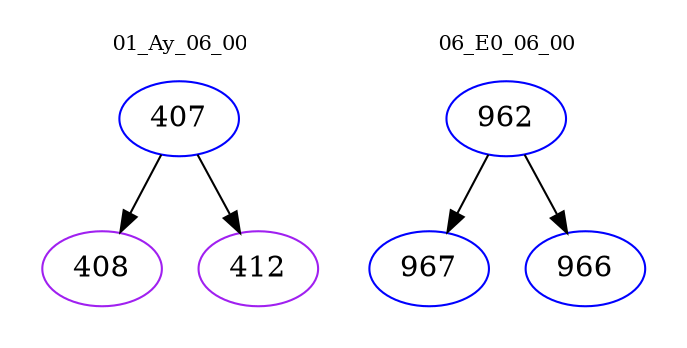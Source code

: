 digraph{
subgraph cluster_0 {
color = white
label = "01_Ay_06_00";
fontsize=10;
T0_407 [label="407", color="blue"]
T0_407 -> T0_408 [color="black"]
T0_408 [label="408", color="purple"]
T0_407 -> T0_412 [color="black"]
T0_412 [label="412", color="purple"]
}
subgraph cluster_1 {
color = white
label = "06_E0_06_00";
fontsize=10;
T1_962 [label="962", color="blue"]
T1_962 -> T1_967 [color="black"]
T1_967 [label="967", color="blue"]
T1_962 -> T1_966 [color="black"]
T1_966 [label="966", color="blue"]
}
}

